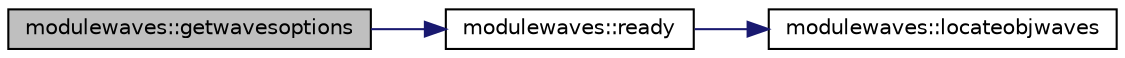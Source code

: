 digraph "modulewaves::getwavesoptions"
{
 // LATEX_PDF_SIZE
  edge [fontname="Helvetica",fontsize="10",labelfontname="Helvetica",labelfontsize="10"];
  node [fontname="Helvetica",fontsize="10",shape=record];
  rankdir="LR";
  Node1 [label="modulewaves::getwavesoptions",height=0.2,width=0.4,color="black", fillcolor="grey75", style="filled", fontcolor="black",tooltip=" "];
  Node1 -> Node2 [color="midnightblue",fontsize="10",style="solid"];
  Node2 [label="modulewaves::ready",height=0.2,width=0.4,color="black", fillcolor="white", style="filled",URL="$namespacemodulewaves.html#a15beb6e5dff252a4c77c47d43f9b6385",tooltip=" "];
  Node2 -> Node3 [color="midnightblue",fontsize="10",style="solid"];
  Node3 [label="modulewaves::locateobjwaves",height=0.2,width=0.4,color="black", fillcolor="white", style="filled",URL="$namespacemodulewaves.html#a0b543189e013d4ce00f78f873ab7f481",tooltip=" "];
}
